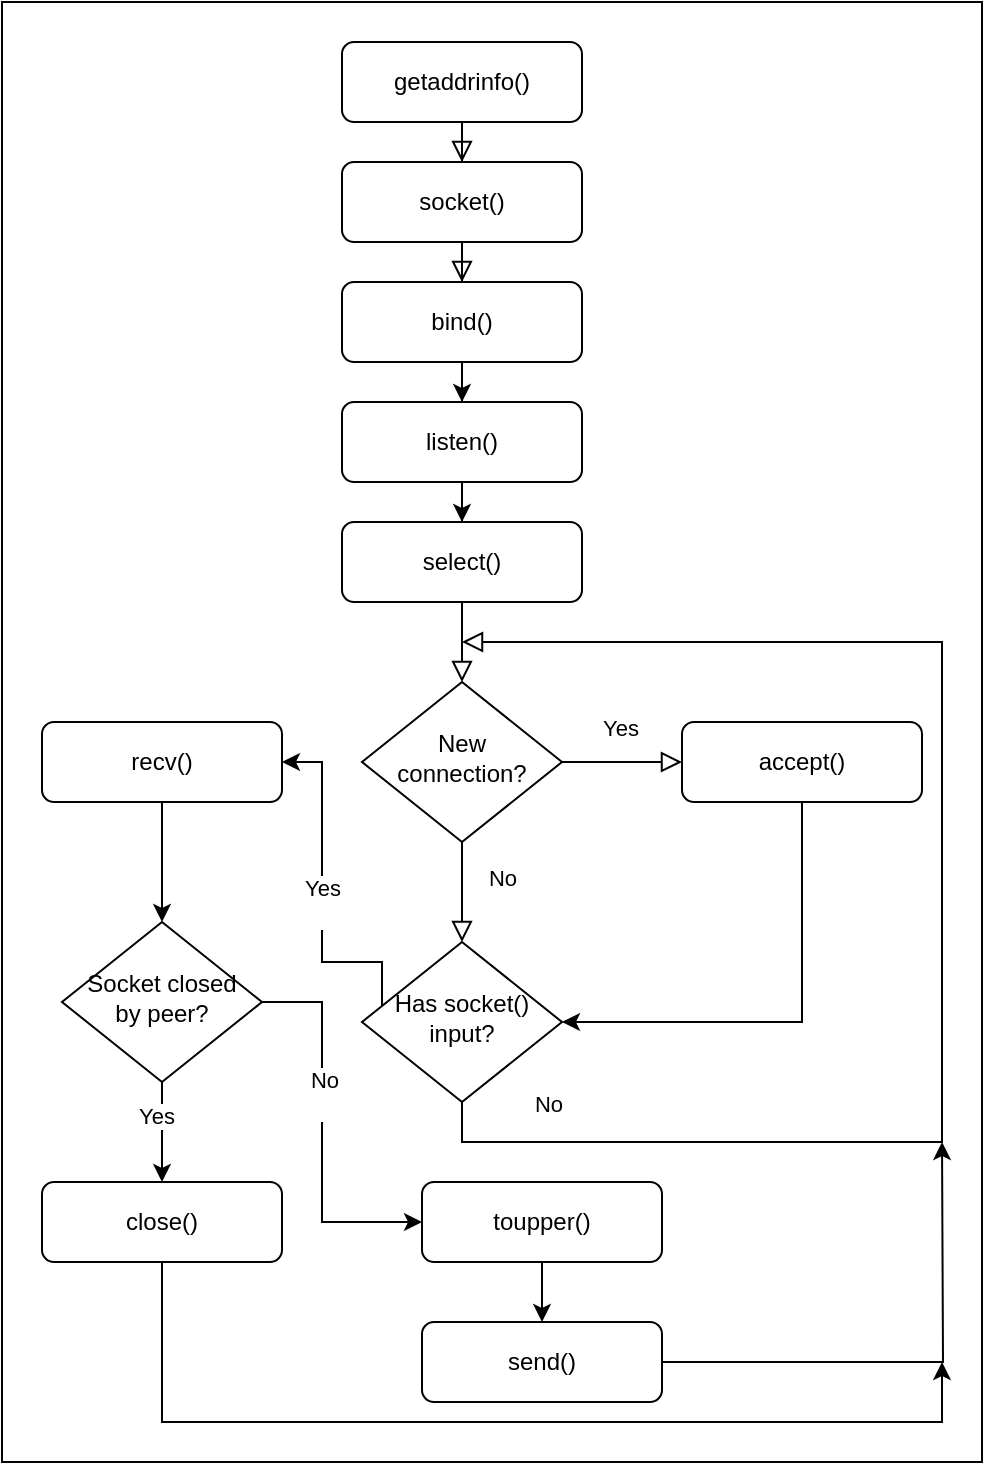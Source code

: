 <mxfile version="24.7.7">
  <diagram id="C5RBs43oDa-KdzZeNtuy" name="Page-1">
    <mxGraphModel dx="1500" dy="2003" grid="1" gridSize="10" guides="1" tooltips="1" connect="1" arrows="1" fold="1" page="1" pageScale="1" pageWidth="827" pageHeight="1169" math="0" shadow="0">
      <root>
        <mxCell id="WIyWlLk6GJQsqaUBKTNV-0" />
        <mxCell id="WIyWlLk6GJQsqaUBKTNV-1" parent="WIyWlLk6GJQsqaUBKTNV-0" />
        <mxCell id="o7JT2GuhKaGWai-0tp7R-1" value="" style="rounded=0;whiteSpace=wrap;html=1;" vertex="1" parent="WIyWlLk6GJQsqaUBKTNV-1">
          <mxGeometry x="100" y="-100" width="490" height="730" as="geometry" />
        </mxCell>
        <mxCell id="o7JT2GuhKaGWai-0tp7R-2" value="" style="rounded=0;html=1;jettySize=auto;orthogonalLoop=1;fontSize=11;endArrow=block;endFill=0;endSize=8;strokeWidth=1;shadow=0;labelBackgroundColor=none;edgeStyle=orthogonalEdgeStyle;" edge="1" parent="WIyWlLk6GJQsqaUBKTNV-1" source="o7JT2GuhKaGWai-0tp7R-15" target="o7JT2GuhKaGWai-0tp7R-6">
          <mxGeometry relative="1" as="geometry" />
        </mxCell>
        <mxCell id="o7JT2GuhKaGWai-0tp7R-3" value="getaddrinfo()" style="rounded=1;whiteSpace=wrap;html=1;fontSize=12;glass=0;strokeWidth=1;shadow=0;" vertex="1" parent="WIyWlLk6GJQsqaUBKTNV-1">
          <mxGeometry x="270" y="-80" width="120" height="40" as="geometry" />
        </mxCell>
        <mxCell id="o7JT2GuhKaGWai-0tp7R-4" value="No&lt;div&gt;&lt;br&gt;&lt;/div&gt;" style="rounded=0;html=1;jettySize=auto;orthogonalLoop=1;fontSize=11;endArrow=block;endFill=0;endSize=8;strokeWidth=1;shadow=0;labelBackgroundColor=none;edgeStyle=orthogonalEdgeStyle;" edge="1" parent="WIyWlLk6GJQsqaUBKTNV-1" source="o7JT2GuhKaGWai-0tp7R-6" target="o7JT2GuhKaGWai-0tp7R-11">
          <mxGeometry y="20" relative="1" as="geometry">
            <mxPoint as="offset" />
          </mxGeometry>
        </mxCell>
        <mxCell id="o7JT2GuhKaGWai-0tp7R-5" value="Yes&lt;div&gt;&lt;br&gt;&lt;/div&gt;" style="edgeStyle=orthogonalEdgeStyle;rounded=0;html=1;jettySize=auto;orthogonalLoop=1;fontSize=11;endArrow=block;endFill=0;endSize=8;strokeWidth=1;shadow=0;labelBackgroundColor=none;" edge="1" parent="WIyWlLk6GJQsqaUBKTNV-1" source="o7JT2GuhKaGWai-0tp7R-6" target="o7JT2GuhKaGWai-0tp7R-8">
          <mxGeometry y="10" relative="1" as="geometry">
            <mxPoint x="-1" as="offset" />
          </mxGeometry>
        </mxCell>
        <mxCell id="o7JT2GuhKaGWai-0tp7R-6" value="New connection?" style="rhombus;whiteSpace=wrap;html=1;shadow=0;fontFamily=Helvetica;fontSize=12;align=center;strokeWidth=1;spacing=6;spacingTop=-4;" vertex="1" parent="WIyWlLk6GJQsqaUBKTNV-1">
          <mxGeometry x="280" y="240" width="100" height="80" as="geometry" />
        </mxCell>
        <mxCell id="o7JT2GuhKaGWai-0tp7R-7" style="edgeStyle=orthogonalEdgeStyle;rounded=0;orthogonalLoop=1;jettySize=auto;html=1;exitX=0.5;exitY=1;exitDx=0;exitDy=0;entryX=1;entryY=0.5;entryDx=0;entryDy=0;" edge="1" parent="WIyWlLk6GJQsqaUBKTNV-1" source="o7JT2GuhKaGWai-0tp7R-8" target="o7JT2GuhKaGWai-0tp7R-11">
          <mxGeometry relative="1" as="geometry">
            <mxPoint x="500" y="320" as="targetPoint" />
          </mxGeometry>
        </mxCell>
        <mxCell id="o7JT2GuhKaGWai-0tp7R-8" value="accept()" style="rounded=1;whiteSpace=wrap;html=1;fontSize=12;glass=0;strokeWidth=1;shadow=0;" vertex="1" parent="WIyWlLk6GJQsqaUBKTNV-1">
          <mxGeometry x="440" y="260" width="120" height="40" as="geometry" />
        </mxCell>
        <mxCell id="o7JT2GuhKaGWai-0tp7R-9" value="No" style="rounded=0;html=1;jettySize=auto;orthogonalLoop=1;fontSize=11;endArrow=block;endFill=0;endSize=8;strokeWidth=1;shadow=0;labelBackgroundColor=none;edgeStyle=orthogonalEdgeStyle;" edge="1" parent="WIyWlLk6GJQsqaUBKTNV-1" source="o7JT2GuhKaGWai-0tp7R-11">
          <mxGeometry x="-0.832" y="19" relative="1" as="geometry">
            <mxPoint as="offset" />
            <mxPoint x="330" y="220" as="targetPoint" />
            <Array as="points">
              <mxPoint x="330" y="470" />
              <mxPoint x="570" y="470" />
              <mxPoint x="570" y="220" />
            </Array>
          </mxGeometry>
        </mxCell>
        <mxCell id="o7JT2GuhKaGWai-0tp7R-10" value="Yes&lt;div&gt;&lt;br&gt;&lt;/div&gt;" style="edgeStyle=orthogonalEdgeStyle;rounded=0;orthogonalLoop=1;jettySize=auto;html=1;exitX=0;exitY=0.5;exitDx=0;exitDy=0;entryX=1;entryY=0.5;entryDx=0;entryDy=0;" edge="1" parent="WIyWlLk6GJQsqaUBKTNV-1" target="o7JT2GuhKaGWai-0tp7R-24">
          <mxGeometry relative="1" as="geometry">
            <mxPoint x="290" y="410" as="sourcePoint" />
            <mxPoint x="250" y="280" as="targetPoint" />
            <Array as="points">
              <mxPoint x="290" y="380" />
              <mxPoint x="260" y="380" />
              <mxPoint x="260" y="280" />
            </Array>
          </mxGeometry>
        </mxCell>
        <mxCell id="o7JT2GuhKaGWai-0tp7R-11" value="Has socket() input?" style="rhombus;whiteSpace=wrap;html=1;shadow=0;fontFamily=Helvetica;fontSize=12;align=center;strokeWidth=1;spacing=6;spacingTop=-4;" vertex="1" parent="WIyWlLk6GJQsqaUBKTNV-1">
          <mxGeometry x="280" y="370" width="100" height="80" as="geometry" />
        </mxCell>
        <mxCell id="o7JT2GuhKaGWai-0tp7R-12" value="" style="rounded=0;html=1;jettySize=auto;orthogonalLoop=1;fontSize=11;endArrow=block;endFill=0;endSize=8;strokeWidth=1;shadow=0;labelBackgroundColor=none;edgeStyle=orthogonalEdgeStyle;" edge="1" parent="WIyWlLk6GJQsqaUBKTNV-1" source="o7JT2GuhKaGWai-0tp7R-3" target="o7JT2GuhKaGWai-0tp7R-13">
          <mxGeometry relative="1" as="geometry">
            <mxPoint x="330" y="70" as="sourcePoint" />
            <mxPoint x="330" y="170" as="targetPoint" />
          </mxGeometry>
        </mxCell>
        <mxCell id="o7JT2GuhKaGWai-0tp7R-13" value="socket()" style="rounded=1;whiteSpace=wrap;html=1;fontSize=12;glass=0;strokeWidth=1;shadow=0;" vertex="1" parent="WIyWlLk6GJQsqaUBKTNV-1">
          <mxGeometry x="270" y="-20" width="120" height="40" as="geometry" />
        </mxCell>
        <mxCell id="o7JT2GuhKaGWai-0tp7R-15" value="select()" style="rounded=1;whiteSpace=wrap;html=1;fontSize=12;glass=0;strokeWidth=1;shadow=0;" vertex="1" parent="WIyWlLk6GJQsqaUBKTNV-1">
          <mxGeometry x="270" y="160" width="120" height="40" as="geometry" />
        </mxCell>
        <mxCell id="o7JT2GuhKaGWai-0tp7R-18" style="edgeStyle=orthogonalEdgeStyle;rounded=0;orthogonalLoop=1;jettySize=auto;html=1;exitX=0.5;exitY=1;exitDx=0;exitDy=0;entryX=0.5;entryY=0;entryDx=0;entryDy=0;" edge="1" parent="WIyWlLk6GJQsqaUBKTNV-1" source="o7JT2GuhKaGWai-0tp7R-22" target="o7JT2GuhKaGWai-0tp7R-25">
          <mxGeometry relative="1" as="geometry" />
        </mxCell>
        <mxCell id="o7JT2GuhKaGWai-0tp7R-19" value="Yes" style="edgeLabel;html=1;align=center;verticalAlign=middle;resizable=0;points=[];" vertex="1" connectable="0" parent="o7JT2GuhKaGWai-0tp7R-18">
          <mxGeometry x="-0.277" y="-3" relative="1" as="geometry">
            <mxPoint y="-1" as="offset" />
          </mxGeometry>
        </mxCell>
        <mxCell id="o7JT2GuhKaGWai-0tp7R-20" style="edgeStyle=orthogonalEdgeStyle;rounded=0;orthogonalLoop=1;jettySize=auto;html=1;exitX=1;exitY=0.5;exitDx=0;exitDy=0;entryX=0;entryY=0.5;entryDx=0;entryDy=0;" edge="1" parent="WIyWlLk6GJQsqaUBKTNV-1" source="o7JT2GuhKaGWai-0tp7R-22" target="o7JT2GuhKaGWai-0tp7R-27">
          <mxGeometry relative="1" as="geometry">
            <Array as="points">
              <mxPoint x="260" y="400" />
              <mxPoint x="260" y="510" />
            </Array>
          </mxGeometry>
        </mxCell>
        <mxCell id="o7JT2GuhKaGWai-0tp7R-21" value="No&lt;div&gt;&lt;br&gt;&lt;/div&gt;" style="edgeLabel;html=1;align=center;verticalAlign=middle;resizable=0;points=[];" vertex="1" connectable="0" parent="o7JT2GuhKaGWai-0tp7R-20">
          <mxGeometry x="-0.2" y="1" relative="1" as="geometry">
            <mxPoint as="offset" />
          </mxGeometry>
        </mxCell>
        <mxCell id="o7JT2GuhKaGWai-0tp7R-22" value="Socket closed by peer?" style="rhombus;whiteSpace=wrap;html=1;shadow=0;fontFamily=Helvetica;fontSize=12;align=center;strokeWidth=1;spacing=6;spacingTop=-4;" vertex="1" parent="WIyWlLk6GJQsqaUBKTNV-1">
          <mxGeometry x="130" y="360" width="100" height="80" as="geometry" />
        </mxCell>
        <mxCell id="o7JT2GuhKaGWai-0tp7R-23" style="edgeStyle=orthogonalEdgeStyle;rounded=0;orthogonalLoop=1;jettySize=auto;html=1;exitX=0.5;exitY=1;exitDx=0;exitDy=0;" edge="1" parent="WIyWlLk6GJQsqaUBKTNV-1" source="o7JT2GuhKaGWai-0tp7R-24" target="o7JT2GuhKaGWai-0tp7R-22">
          <mxGeometry relative="1" as="geometry" />
        </mxCell>
        <mxCell id="o7JT2GuhKaGWai-0tp7R-24" value="recv()" style="rounded=1;whiteSpace=wrap;html=1;fontSize=12;glass=0;strokeWidth=1;shadow=0;" vertex="1" parent="WIyWlLk6GJQsqaUBKTNV-1">
          <mxGeometry x="120" y="260" width="120" height="40" as="geometry" />
        </mxCell>
        <mxCell id="o7JT2GuhKaGWai-0tp7R-39" style="edgeStyle=orthogonalEdgeStyle;rounded=0;orthogonalLoop=1;jettySize=auto;html=1;exitX=0.5;exitY=1;exitDx=0;exitDy=0;" edge="1" parent="WIyWlLk6GJQsqaUBKTNV-1" source="o7JT2GuhKaGWai-0tp7R-25">
          <mxGeometry relative="1" as="geometry">
            <mxPoint x="570" y="580" as="targetPoint" />
            <Array as="points">
              <mxPoint x="180" y="610" />
            </Array>
          </mxGeometry>
        </mxCell>
        <mxCell id="o7JT2GuhKaGWai-0tp7R-25" value="close()" style="rounded=1;whiteSpace=wrap;html=1;fontSize=12;glass=0;strokeWidth=1;shadow=0;" vertex="1" parent="WIyWlLk6GJQsqaUBKTNV-1">
          <mxGeometry x="120" y="490" width="120" height="40" as="geometry" />
        </mxCell>
        <mxCell id="o7JT2GuhKaGWai-0tp7R-35" value="" style="edgeStyle=orthogonalEdgeStyle;rounded=0;orthogonalLoop=1;jettySize=auto;html=1;" edge="1" parent="WIyWlLk6GJQsqaUBKTNV-1" source="o7JT2GuhKaGWai-0tp7R-27" target="o7JT2GuhKaGWai-0tp7R-34">
          <mxGeometry relative="1" as="geometry" />
        </mxCell>
        <mxCell id="o7JT2GuhKaGWai-0tp7R-27" value="toupper()" style="rounded=1;whiteSpace=wrap;html=1;fontSize=12;glass=0;strokeWidth=1;shadow=0;" vertex="1" parent="WIyWlLk6GJQsqaUBKTNV-1">
          <mxGeometry x="310" y="490" width="120" height="40" as="geometry" />
        </mxCell>
        <mxCell id="o7JT2GuhKaGWai-0tp7R-33" value="" style="edgeStyle=orthogonalEdgeStyle;rounded=0;orthogonalLoop=1;jettySize=auto;html=1;" edge="1" parent="WIyWlLk6GJQsqaUBKTNV-1" source="o7JT2GuhKaGWai-0tp7R-28" target="o7JT2GuhKaGWai-0tp7R-15">
          <mxGeometry relative="1" as="geometry" />
        </mxCell>
        <mxCell id="o7JT2GuhKaGWai-0tp7R-28" value="listen()" style="rounded=1;whiteSpace=wrap;html=1;fontSize=12;glass=0;strokeWidth=1;shadow=0;" vertex="1" parent="WIyWlLk6GJQsqaUBKTNV-1">
          <mxGeometry x="270" y="100" width="120" height="40" as="geometry" />
        </mxCell>
        <mxCell id="o7JT2GuhKaGWai-0tp7R-30" value="" style="rounded=0;html=1;jettySize=auto;orthogonalLoop=1;fontSize=11;endArrow=block;endFill=0;endSize=8;strokeWidth=1;shadow=0;labelBackgroundColor=none;edgeStyle=orthogonalEdgeStyle;" edge="1" parent="WIyWlLk6GJQsqaUBKTNV-1" source="o7JT2GuhKaGWai-0tp7R-13" target="o7JT2GuhKaGWai-0tp7R-29">
          <mxGeometry relative="1" as="geometry">
            <mxPoint x="330" y="-30" as="sourcePoint" />
            <mxPoint x="330" y="160" as="targetPoint" />
          </mxGeometry>
        </mxCell>
        <mxCell id="o7JT2GuhKaGWai-0tp7R-32" value="" style="edgeStyle=orthogonalEdgeStyle;rounded=0;orthogonalLoop=1;jettySize=auto;html=1;" edge="1" parent="WIyWlLk6GJQsqaUBKTNV-1" source="o7JT2GuhKaGWai-0tp7R-29" target="o7JT2GuhKaGWai-0tp7R-28">
          <mxGeometry relative="1" as="geometry" />
        </mxCell>
        <mxCell id="o7JT2GuhKaGWai-0tp7R-29" value="bind()" style="rounded=1;whiteSpace=wrap;html=1;fontSize=12;glass=0;strokeWidth=1;shadow=0;" vertex="1" parent="WIyWlLk6GJQsqaUBKTNV-1">
          <mxGeometry x="270" y="40" width="120" height="40" as="geometry" />
        </mxCell>
        <mxCell id="o7JT2GuhKaGWai-0tp7R-37" style="edgeStyle=orthogonalEdgeStyle;rounded=0;orthogonalLoop=1;jettySize=auto;html=1;" edge="1" parent="WIyWlLk6GJQsqaUBKTNV-1" source="o7JT2GuhKaGWai-0tp7R-34">
          <mxGeometry relative="1" as="geometry">
            <mxPoint x="570" y="470" as="targetPoint" />
          </mxGeometry>
        </mxCell>
        <mxCell id="o7JT2GuhKaGWai-0tp7R-34" value="send()" style="rounded=1;whiteSpace=wrap;html=1;fontSize=12;glass=0;strokeWidth=1;shadow=0;" vertex="1" parent="WIyWlLk6GJQsqaUBKTNV-1">
          <mxGeometry x="310" y="560" width="120" height="40" as="geometry" />
        </mxCell>
      </root>
    </mxGraphModel>
  </diagram>
</mxfile>
